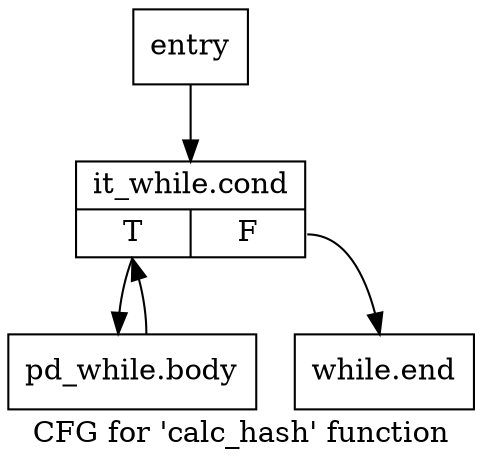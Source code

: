 digraph "CFG for 'calc_hash' function" {
	label="CFG for 'calc_hash' function";

	Node0x5033580 [shape=record,label="{entry}"];
	Node0x5033580 -> Node0x5096eb0;
	Node0x5096eb0 [shape=record,label="{it_while.cond|{<s0>T|<s1>F}}"];
	Node0x5096eb0:s0 -> Node0x5096f00;
	Node0x5096eb0:s1 -> Node0x5096f50;
	Node0x5096f00 [shape=record,label="{pd_while.body}"];
	Node0x5096f00 -> Node0x5096eb0;
	Node0x5096f50 [shape=record,label="{while.end}"];
}
